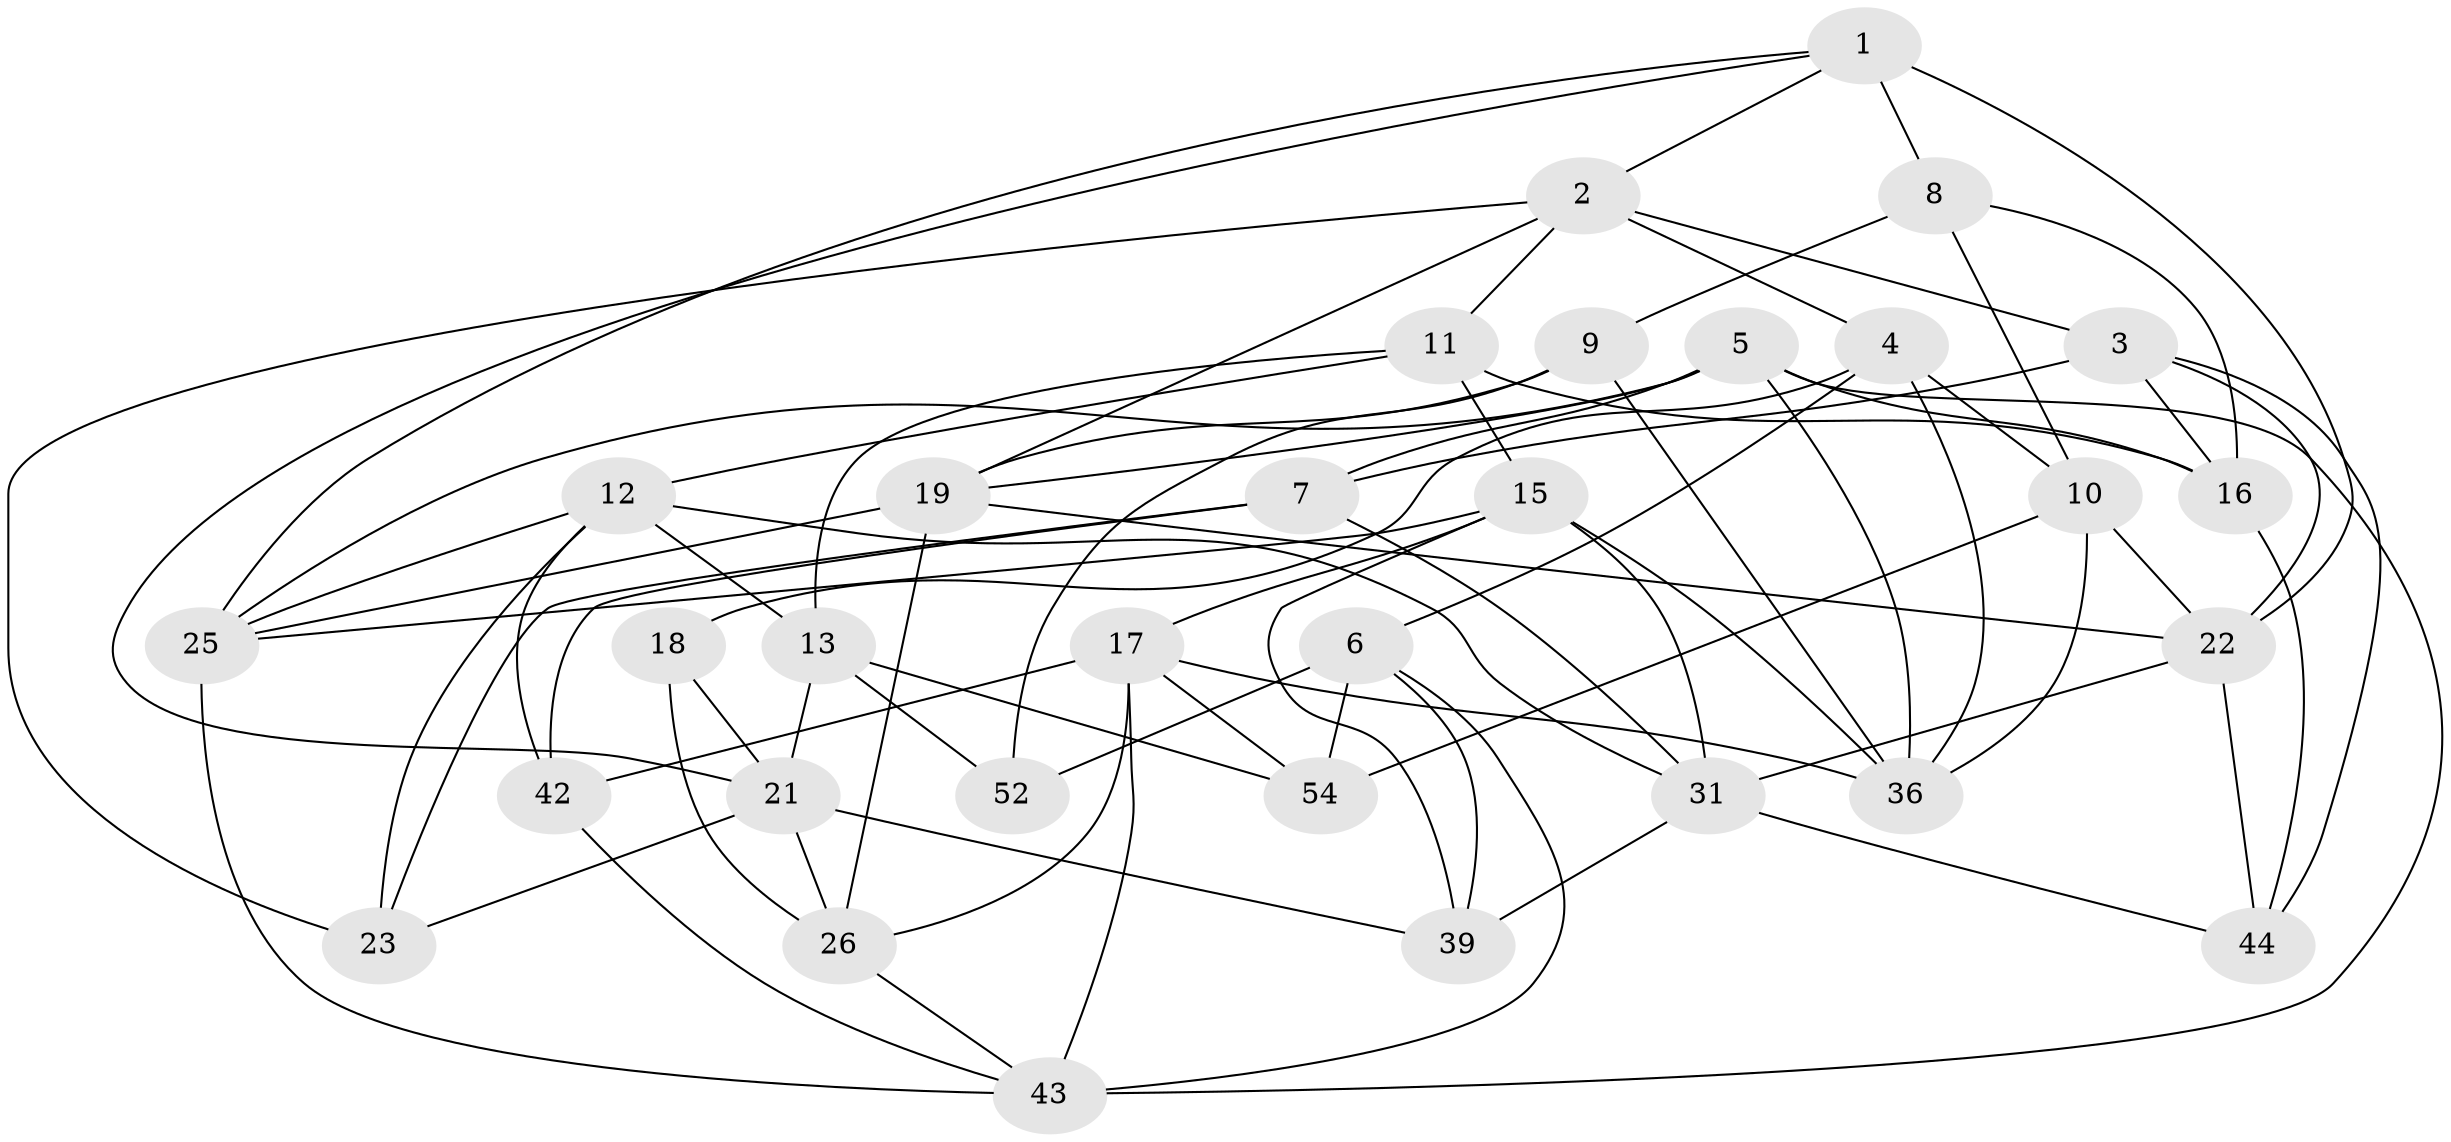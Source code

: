 // original degree distribution, {4: 1.0}
// Generated by graph-tools (version 1.1) at 2025/11/02/27/25 16:11:44]
// undirected, 31 vertices, 78 edges
graph export_dot {
graph [start="1"]
  node [color=gray90,style=filled];
  1 [super="+28"];
  2 [super="+51"];
  3 [super="+37"];
  4 [super="+48"];
  5 [super="+24"];
  6 [super="+45"];
  7 [super="+53"];
  8 [super="+14"];
  9;
  10 [super="+33"];
  11 [super="+47"];
  12 [super="+34"];
  13 [super="+32"];
  15 [super="+29"];
  16 [super="+38"];
  17 [super="+20"];
  18;
  19 [super="+46"];
  21 [super="+27"];
  22 [super="+50"];
  23;
  25 [super="+30"];
  26 [super="+41"];
  31 [super="+35"];
  36 [super="+40"];
  39;
  42;
  43 [super="+49"];
  44;
  52;
  54;
  1 -- 8 [weight=2];
  1 -- 2;
  1 -- 21;
  1 -- 25;
  1 -- 22;
  2 -- 23;
  2 -- 4;
  2 -- 3;
  2 -- 11;
  2 -- 19;
  3 -- 44;
  3 -- 7 [weight=2];
  3 -- 22;
  3 -- 16;
  4 -- 6 [weight=2];
  4 -- 18;
  4 -- 10;
  4 -- 36;
  5 -- 16;
  5 -- 36;
  5 -- 25;
  5 -- 43;
  5 -- 7;
  5 -- 19;
  6 -- 43;
  6 -- 54;
  6 -- 52;
  6 -- 39;
  7 -- 42;
  7 -- 23;
  7 -- 31;
  8 -- 16;
  8 -- 10 [weight=2];
  8 -- 9;
  9 -- 36;
  9 -- 52;
  9 -- 19;
  10 -- 54;
  10 -- 36;
  10 -- 22;
  11 -- 13;
  11 -- 15;
  11 -- 12;
  11 -- 16 [weight=2];
  12 -- 23;
  12 -- 13;
  12 -- 25;
  12 -- 42;
  12 -- 31;
  13 -- 54;
  13 -- 52 [weight=2];
  13 -- 21;
  15 -- 31;
  15 -- 36;
  15 -- 39;
  15 -- 17;
  15 -- 25;
  16 -- 44;
  17 -- 36;
  17 -- 54;
  17 -- 43;
  17 -- 26;
  17 -- 42;
  18 -- 26 [weight=2];
  18 -- 21;
  19 -- 26;
  19 -- 25;
  19 -- 22;
  21 -- 23;
  21 -- 26;
  21 -- 39;
  22 -- 31;
  22 -- 44;
  25 -- 43;
  26 -- 43;
  31 -- 44;
  31 -- 39;
  42 -- 43;
}
